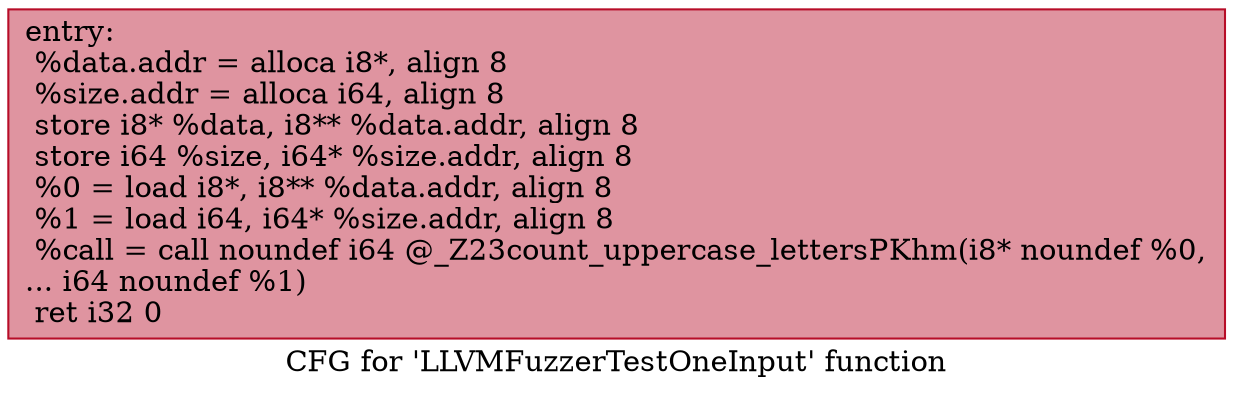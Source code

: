 digraph "CFG for 'LLVMFuzzerTestOneInput' function" {
	label="CFG for 'LLVMFuzzerTestOneInput' function";

	Node0x555911a8e7e0 [shape=record,color="#b70d28ff", style=filled, fillcolor="#b70d2870",label="{entry:\l  %data.addr = alloca i8*, align 8\l  %size.addr = alloca i64, align 8\l  store i8* %data, i8** %data.addr, align 8\l  store i64 %size, i64* %size.addr, align 8\l  %0 = load i8*, i8** %data.addr, align 8\l  %1 = load i64, i64* %size.addr, align 8\l  %call = call noundef i64 @_Z23count_uppercase_lettersPKhm(i8* noundef %0,\l... i64 noundef %1)\l  ret i32 0\l}"];
}
